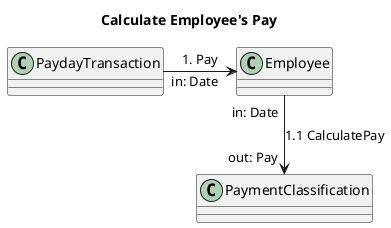 @startuml payment
title Calculate Employee's Pay
class PaydayTransaction
class Employee
class PaymentClassification

PaydayTransaction "in: Date" -> Employee: 1. Pay
Employee "in: Date" --> "out: Pay" PaymentClassification: 1.1 CalculatePay
@enduml

@startuml hourlypayment
title Calculate Hourly Employee's Pay
actor user as UU
participant HourlyClassification as h
participant TimeCard as t
UU -> h: CalculatePay
activate h
group for each time card
note left: date
    h -> t: GetHours
    t --> h: hours
    h -> t: GetDate
    t --> h: date
end
@enduml

@startuml commissionpayment
title Calculate Commissioned Employee's Pay
actor user as UU
participant CommissionedClassification as h
participant SalesReceipt as t
UU -> h: CalculatePay
activate h
note left: date
group for each sale receipt
    h -> t: GetAmount
    t --> h: amount
    h -> t: GetDate
    t --> h: date
end
@enduml